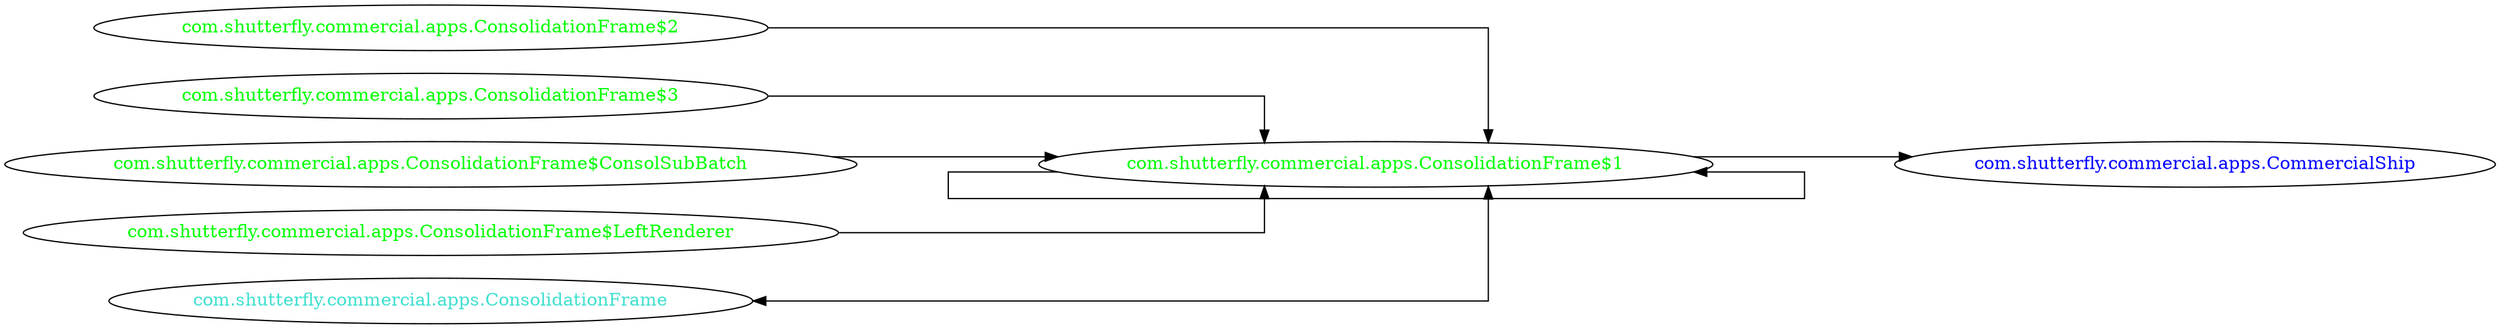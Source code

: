 digraph dependencyGraph {
 concentrate=true;
 ranksep="2.0";
 rankdir="LR"; 
 splines="ortho";
"com.shutterfly.commercial.apps.ConsolidationFrame$1" [fontcolor="red"];
"com.shutterfly.commercial.apps.CommercialShip" [ fontcolor="blue" ];
"com.shutterfly.commercial.apps.ConsolidationFrame$1"->"com.shutterfly.commercial.apps.CommercialShip";
"com.shutterfly.commercial.apps.ConsolidationFrame$1" [ fontcolor="green" ];
"com.shutterfly.commercial.apps.ConsolidationFrame$1"->"com.shutterfly.commercial.apps.ConsolidationFrame$1";
"com.shutterfly.commercial.apps.ConsolidationFrame$2" [ fontcolor="green" ];
"com.shutterfly.commercial.apps.ConsolidationFrame$2"->"com.shutterfly.commercial.apps.ConsolidationFrame$1";
"com.shutterfly.commercial.apps.ConsolidationFrame$3" [ fontcolor="green" ];
"com.shutterfly.commercial.apps.ConsolidationFrame$3"->"com.shutterfly.commercial.apps.ConsolidationFrame$1";
"com.shutterfly.commercial.apps.ConsolidationFrame$ConsolSubBatch" [ fontcolor="green" ];
"com.shutterfly.commercial.apps.ConsolidationFrame$ConsolSubBatch"->"com.shutterfly.commercial.apps.ConsolidationFrame$1";
"com.shutterfly.commercial.apps.ConsolidationFrame$LeftRenderer" [ fontcolor="green" ];
"com.shutterfly.commercial.apps.ConsolidationFrame$LeftRenderer"->"com.shutterfly.commercial.apps.ConsolidationFrame$1";
"com.shutterfly.commercial.apps.ConsolidationFrame" [ fontcolor="turquoise" ];
"com.shutterfly.commercial.apps.ConsolidationFrame"->"com.shutterfly.commercial.apps.ConsolidationFrame$1" [dir=both];
}